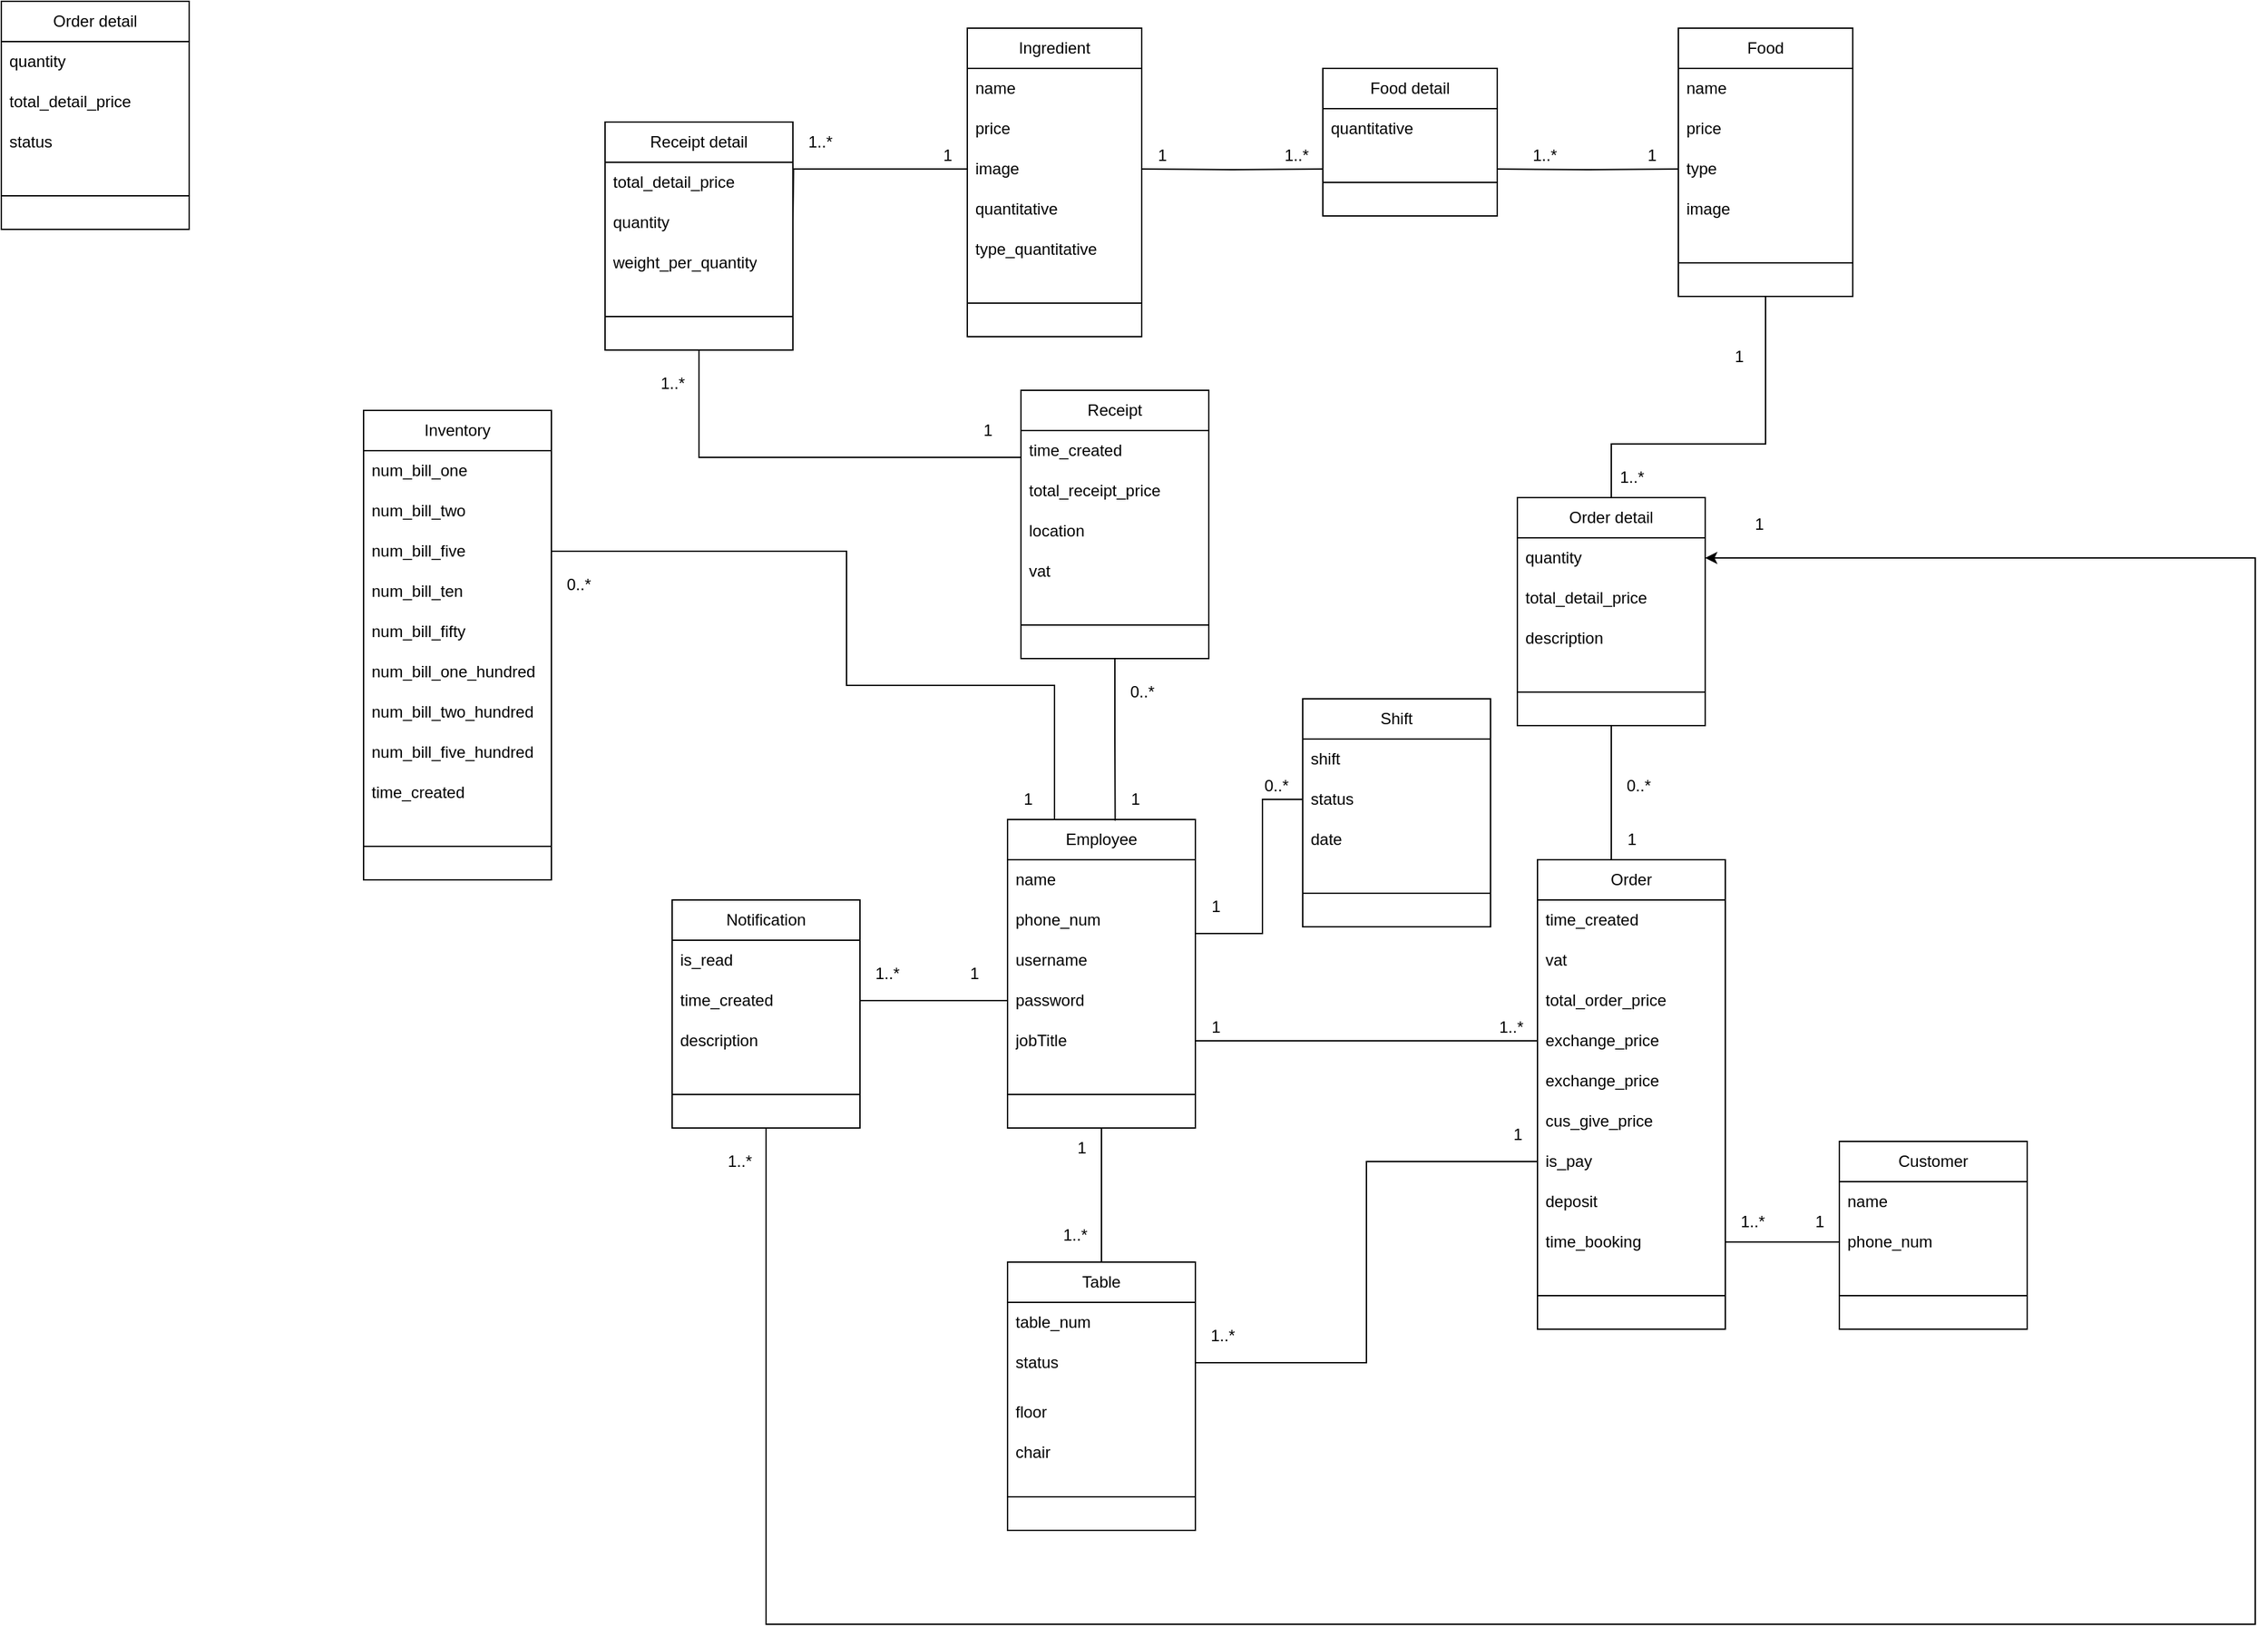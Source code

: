 <mxfile version="21.1.8" type="github">
  <diagram id="MoB5xcONRTag6QHiS8JQ" name="Trang-1">
    <mxGraphModel dx="3830" dy="2334" grid="1" gridSize="10" guides="1" tooltips="1" connect="1" arrows="1" fold="1" page="1" pageScale="1" pageWidth="827" pageHeight="1169" math="0" shadow="0">
      <root>
        <mxCell id="0" />
        <mxCell id="1" parent="0" />
        <mxCell id="XZR0W7OCzgFN0sy-33Ag-143" value="Employee" style="swimlane;fontStyle=0;childLayout=stackLayout;horizontal=1;startSize=30;horizontalStack=0;resizeParent=1;resizeParentMax=0;resizeLast=0;collapsible=1;marginBottom=0;whiteSpace=wrap;html=1;" parent="1" vertex="1">
          <mxGeometry x="-150" y="390" width="140" height="230" as="geometry" />
        </mxCell>
        <mxCell id="XZR0W7OCzgFN0sy-33Ag-144" value="name" style="text;strokeColor=none;fillColor=none;align=left;verticalAlign=middle;spacingLeft=4;spacingRight=4;overflow=hidden;points=[[0,0.5],[1,0.5]];portConstraint=eastwest;rotatable=0;whiteSpace=wrap;html=1;" parent="XZR0W7OCzgFN0sy-33Ag-143" vertex="1">
          <mxGeometry y="30" width="140" height="30" as="geometry" />
        </mxCell>
        <mxCell id="XZR0W7OCzgFN0sy-33Ag-145" value="phone_num" style="text;strokeColor=none;fillColor=none;align=left;verticalAlign=middle;spacingLeft=4;spacingRight=4;overflow=hidden;points=[[0,0.5],[1,0.5]];portConstraint=eastwest;rotatable=0;whiteSpace=wrap;html=1;" parent="XZR0W7OCzgFN0sy-33Ag-143" vertex="1">
          <mxGeometry y="60" width="140" height="30" as="geometry" />
        </mxCell>
        <mxCell id="XZR0W7OCzgFN0sy-33Ag-146" value="username" style="text;strokeColor=none;fillColor=none;align=left;verticalAlign=middle;spacingLeft=4;spacingRight=4;overflow=hidden;points=[[0,0.5],[1,0.5]];portConstraint=eastwest;rotatable=0;whiteSpace=wrap;html=1;" parent="XZR0W7OCzgFN0sy-33Ag-143" vertex="1">
          <mxGeometry y="90" width="140" height="30" as="geometry" />
        </mxCell>
        <mxCell id="XZR0W7OCzgFN0sy-33Ag-147" value="password" style="text;strokeColor=none;fillColor=none;align=left;verticalAlign=middle;spacingLeft=4;spacingRight=4;overflow=hidden;points=[[0,0.5],[1,0.5]];portConstraint=eastwest;rotatable=0;whiteSpace=wrap;html=1;" parent="XZR0W7OCzgFN0sy-33Ag-143" vertex="1">
          <mxGeometry y="120" width="140" height="30" as="geometry" />
        </mxCell>
        <mxCell id="XZR0W7OCzgFN0sy-33Ag-148" value="jobTitle" style="text;strokeColor=none;fillColor=none;align=left;verticalAlign=middle;spacingLeft=4;spacingRight=4;overflow=hidden;points=[[0,0.5],[1,0.5]];portConstraint=eastwest;rotatable=0;whiteSpace=wrap;html=1;" parent="XZR0W7OCzgFN0sy-33Ag-143" vertex="1">
          <mxGeometry y="150" width="140" height="30" as="geometry" />
        </mxCell>
        <mxCell id="XZR0W7OCzgFN0sy-33Ag-149" value="" style="line;html=1;strokeWidth=1;align=left;verticalAlign=middle;spacingTop=-1;spacingLeft=3;spacingRight=3;rotatable=0;labelPosition=right;points=[];portConstraint=eastwest;" parent="XZR0W7OCzgFN0sy-33Ag-143" vertex="1">
          <mxGeometry y="180" width="140" height="50" as="geometry" />
        </mxCell>
        <mxCell id="XZR0W7OCzgFN0sy-33Ag-150" value="Food" style="swimlane;fontStyle=0;childLayout=stackLayout;horizontal=1;startSize=30;horizontalStack=0;resizeParent=1;resizeParentMax=0;resizeLast=0;collapsible=1;marginBottom=0;whiteSpace=wrap;html=1;" parent="1" vertex="1">
          <mxGeometry x="350" y="-200" width="130" height="200" as="geometry" />
        </mxCell>
        <mxCell id="XZR0W7OCzgFN0sy-33Ag-151" value="name" style="text;strokeColor=none;fillColor=none;align=left;verticalAlign=middle;spacingLeft=4;spacingRight=4;overflow=hidden;points=[[0,0.5],[1,0.5]];portConstraint=eastwest;rotatable=0;whiteSpace=wrap;html=1;" parent="XZR0W7OCzgFN0sy-33Ag-150" vertex="1">
          <mxGeometry y="30" width="130" height="30" as="geometry" />
        </mxCell>
        <mxCell id="XZR0W7OCzgFN0sy-33Ag-152" value="price" style="text;strokeColor=none;fillColor=none;align=left;verticalAlign=middle;spacingLeft=4;spacingRight=4;overflow=hidden;points=[[0,0.5],[1,0.5]];portConstraint=eastwest;rotatable=0;whiteSpace=wrap;html=1;" parent="XZR0W7OCzgFN0sy-33Ag-150" vertex="1">
          <mxGeometry y="60" width="130" height="30" as="geometry" />
        </mxCell>
        <mxCell id="XZR0W7OCzgFN0sy-33Ag-153" value="type" style="text;strokeColor=none;fillColor=none;align=left;verticalAlign=middle;spacingLeft=4;spacingRight=4;overflow=hidden;points=[[0,0.5],[1,0.5]];portConstraint=eastwest;rotatable=0;whiteSpace=wrap;html=1;" parent="XZR0W7OCzgFN0sy-33Ag-150" vertex="1">
          <mxGeometry y="90" width="130" height="30" as="geometry" />
        </mxCell>
        <mxCell id="XZR0W7OCzgFN0sy-33Ag-154" value="image" style="text;strokeColor=none;fillColor=none;align=left;verticalAlign=middle;spacingLeft=4;spacingRight=4;overflow=hidden;points=[[0,0.5],[1,0.5]];portConstraint=eastwest;rotatable=0;whiteSpace=wrap;html=1;" parent="XZR0W7OCzgFN0sy-33Ag-150" vertex="1">
          <mxGeometry y="120" width="130" height="30" as="geometry" />
        </mxCell>
        <mxCell id="XZR0W7OCzgFN0sy-33Ag-156" value="" style="line;html=1;strokeWidth=1;align=left;verticalAlign=middle;spacingTop=-1;spacingLeft=3;spacingRight=3;rotatable=0;labelPosition=right;points=[];portConstraint=eastwest;" parent="XZR0W7OCzgFN0sy-33Ag-150" vertex="1">
          <mxGeometry y="150" width="130" height="50" as="geometry" />
        </mxCell>
        <mxCell id="XZR0W7OCzgFN0sy-33Ag-157" value="Order" style="swimlane;fontStyle=0;childLayout=stackLayout;horizontal=1;startSize=30;horizontalStack=0;resizeParent=1;resizeParentMax=0;resizeLast=0;collapsible=1;marginBottom=0;whiteSpace=wrap;html=1;" parent="1" vertex="1">
          <mxGeometry x="245" y="420" width="140" height="350" as="geometry" />
        </mxCell>
        <mxCell id="XZR0W7OCzgFN0sy-33Ag-158" value="time_created" style="text;strokeColor=none;fillColor=none;align=left;verticalAlign=middle;spacingLeft=4;spacingRight=4;overflow=hidden;points=[[0,0.5],[1,0.5]];portConstraint=eastwest;rotatable=0;whiteSpace=wrap;html=1;" parent="XZR0W7OCzgFN0sy-33Ag-157" vertex="1">
          <mxGeometry y="30" width="140" height="30" as="geometry" />
        </mxCell>
        <mxCell id="XZR0W7OCzgFN0sy-33Ag-159" value="vat" style="text;strokeColor=none;fillColor=none;align=left;verticalAlign=middle;spacingLeft=4;spacingRight=4;overflow=hidden;points=[[0,0.5],[1,0.5]];portConstraint=eastwest;rotatable=0;whiteSpace=wrap;html=1;" parent="XZR0W7OCzgFN0sy-33Ag-157" vertex="1">
          <mxGeometry y="60" width="140" height="30" as="geometry" />
        </mxCell>
        <mxCell id="XZR0W7OCzgFN0sy-33Ag-160" value="total_order_price" style="text;strokeColor=none;fillColor=none;align=left;verticalAlign=middle;spacingLeft=4;spacingRight=4;overflow=hidden;points=[[0,0.5],[1,0.5]];portConstraint=eastwest;rotatable=0;whiteSpace=wrap;html=1;" parent="XZR0W7OCzgFN0sy-33Ag-157" vertex="1">
          <mxGeometry y="90" width="140" height="30" as="geometry" />
        </mxCell>
        <mxCell id="XZR0W7OCzgFN0sy-33Ag-161" value="exchange_price" style="text;strokeColor=none;fillColor=none;align=left;verticalAlign=middle;spacingLeft=4;spacingRight=4;overflow=hidden;points=[[0,0.5],[1,0.5]];portConstraint=eastwest;rotatable=0;whiteSpace=wrap;html=1;" parent="XZR0W7OCzgFN0sy-33Ag-157" vertex="1">
          <mxGeometry y="120" width="140" height="30" as="geometry" />
        </mxCell>
        <mxCell id="XZR0W7OCzgFN0sy-33Ag-162" value="exchange_price" style="text;strokeColor=none;fillColor=none;align=left;verticalAlign=middle;spacingLeft=4;spacingRight=4;overflow=hidden;points=[[0,0.5],[1,0.5]];portConstraint=eastwest;rotatable=0;whiteSpace=wrap;html=1;" parent="XZR0W7OCzgFN0sy-33Ag-157" vertex="1">
          <mxGeometry y="150" width="140" height="30" as="geometry" />
        </mxCell>
        <mxCell id="XZR0W7OCzgFN0sy-33Ag-163" value="cus_give_price" style="text;strokeColor=none;fillColor=none;align=left;verticalAlign=middle;spacingLeft=4;spacingRight=4;overflow=hidden;points=[[0,0.5],[1,0.5]];portConstraint=eastwest;rotatable=0;whiteSpace=wrap;html=1;" parent="XZR0W7OCzgFN0sy-33Ag-157" vertex="1">
          <mxGeometry y="180" width="140" height="30" as="geometry" />
        </mxCell>
        <mxCell id="XZR0W7OCzgFN0sy-33Ag-164" value="is_pay&lt;br&gt;" style="text;strokeColor=none;fillColor=none;align=left;verticalAlign=middle;spacingLeft=4;spacingRight=4;overflow=hidden;points=[[0,0.5],[1,0.5]];portConstraint=eastwest;rotatable=0;whiteSpace=wrap;html=1;" parent="XZR0W7OCzgFN0sy-33Ag-157" vertex="1">
          <mxGeometry y="210" width="140" height="30" as="geometry" />
        </mxCell>
        <mxCell id="XZR0W7OCzgFN0sy-33Ag-165" value="deposit" style="text;strokeColor=none;fillColor=none;align=left;verticalAlign=middle;spacingLeft=4;spacingRight=4;overflow=hidden;points=[[0,0.5],[1,0.5]];portConstraint=eastwest;rotatable=0;whiteSpace=wrap;html=1;" parent="XZR0W7OCzgFN0sy-33Ag-157" vertex="1">
          <mxGeometry y="240" width="140" height="30" as="geometry" />
        </mxCell>
        <mxCell id="XZR0W7OCzgFN0sy-33Ag-166" value="time_booking" style="text;strokeColor=none;fillColor=none;align=left;verticalAlign=middle;spacingLeft=4;spacingRight=4;overflow=hidden;points=[[0,0.5],[1,0.5]];portConstraint=eastwest;rotatable=0;whiteSpace=wrap;html=1;" parent="XZR0W7OCzgFN0sy-33Ag-157" vertex="1">
          <mxGeometry y="270" width="140" height="30" as="geometry" />
        </mxCell>
        <mxCell id="XZR0W7OCzgFN0sy-33Ag-167" value="" style="line;html=1;strokeWidth=1;align=left;verticalAlign=middle;spacingTop=-1;spacingLeft=3;spacingRight=3;rotatable=0;labelPosition=right;points=[];portConstraint=eastwest;" parent="XZR0W7OCzgFN0sy-33Ag-157" vertex="1">
          <mxGeometry y="300" width="140" height="50" as="geometry" />
        </mxCell>
        <mxCell id="XZR0W7OCzgFN0sy-33Ag-168" value="Order detail" style="swimlane;fontStyle=0;childLayout=stackLayout;horizontal=1;startSize=30;horizontalStack=0;resizeParent=1;resizeParentMax=0;resizeLast=0;collapsible=1;marginBottom=0;whiteSpace=wrap;html=1;" parent="1" vertex="1">
          <mxGeometry x="230" y="150" width="140" height="170" as="geometry" />
        </mxCell>
        <mxCell id="XZR0W7OCzgFN0sy-33Ag-169" value="quantity" style="text;strokeColor=none;fillColor=none;align=left;verticalAlign=middle;spacingLeft=4;spacingRight=4;overflow=hidden;points=[[0,0.5],[1,0.5]];portConstraint=eastwest;rotatable=0;whiteSpace=wrap;html=1;" parent="XZR0W7OCzgFN0sy-33Ag-168" vertex="1">
          <mxGeometry y="30" width="140" height="30" as="geometry" />
        </mxCell>
        <mxCell id="XZR0W7OCzgFN0sy-33Ag-170" value="total_detail_price" style="text;strokeColor=none;fillColor=none;align=left;verticalAlign=middle;spacingLeft=4;spacingRight=4;overflow=hidden;points=[[0,0.5],[1,0.5]];portConstraint=eastwest;rotatable=0;whiteSpace=wrap;html=1;" parent="XZR0W7OCzgFN0sy-33Ag-168" vertex="1">
          <mxGeometry y="60" width="140" height="30" as="geometry" />
        </mxCell>
        <mxCell id="XZR0W7OCzgFN0sy-33Ag-155" value="description" style="text;strokeColor=none;fillColor=none;align=left;verticalAlign=middle;spacingLeft=4;spacingRight=4;overflow=hidden;points=[[0,0.5],[1,0.5]];portConstraint=eastwest;rotatable=0;whiteSpace=wrap;html=1;" parent="XZR0W7OCzgFN0sy-33Ag-168" vertex="1">
          <mxGeometry y="90" width="140" height="30" as="geometry" />
        </mxCell>
        <mxCell id="XZR0W7OCzgFN0sy-33Ag-172" value="" style="line;html=1;strokeWidth=1;align=left;verticalAlign=middle;spacingTop=-1;spacingLeft=3;spacingRight=3;rotatable=0;labelPosition=right;points=[];portConstraint=eastwest;" parent="XZR0W7OCzgFN0sy-33Ag-168" vertex="1">
          <mxGeometry y="120" width="140" height="50" as="geometry" />
        </mxCell>
        <mxCell id="XZR0W7OCzgFN0sy-33Ag-173" style="edgeStyle=orthogonalEdgeStyle;rounded=0;orthogonalLoop=1;jettySize=auto;html=1;entryX=0.5;entryY=0;entryDx=0;entryDy=0;endArrow=none;endFill=0;exitX=0.5;exitY=1;exitDx=0;exitDy=0;" parent="1" source="XZR0W7OCzgFN0sy-33Ag-150" target="XZR0W7OCzgFN0sy-33Ag-168" edge="1">
          <mxGeometry relative="1" as="geometry">
            <Array as="points">
              <mxPoint x="415" y="110" />
              <mxPoint x="300" y="110" />
            </Array>
            <mxPoint x="300" y="-40" as="sourcePoint" />
          </mxGeometry>
        </mxCell>
        <mxCell id="XZR0W7OCzgFN0sy-33Ag-174" style="edgeStyle=orthogonalEdgeStyle;rounded=0;orthogonalLoop=1;jettySize=auto;html=1;entryX=0.5;entryY=0;entryDx=0;entryDy=0;endArrow=none;endFill=0;exitX=0.5;exitY=1;exitDx=0;exitDy=0;" parent="1" source="XZR0W7OCzgFN0sy-33Ag-168" target="XZR0W7OCzgFN0sy-33Ag-157" edge="1">
          <mxGeometry relative="1" as="geometry">
            <mxPoint x="200" y="280" as="sourcePoint" />
            <Array as="points">
              <mxPoint x="300" y="360" />
              <mxPoint x="300" y="360" />
            </Array>
          </mxGeometry>
        </mxCell>
        <mxCell id="XZR0W7OCzgFN0sy-33Ag-176" value="Customer" style="swimlane;fontStyle=0;childLayout=stackLayout;horizontal=1;startSize=30;horizontalStack=0;resizeParent=1;resizeParentMax=0;resizeLast=0;collapsible=1;marginBottom=0;whiteSpace=wrap;html=1;" parent="1" vertex="1">
          <mxGeometry x="470" y="630" width="140" height="140" as="geometry">
            <mxRectangle x="390" y="380" width="70" height="30" as="alternateBounds" />
          </mxGeometry>
        </mxCell>
        <mxCell id="XZR0W7OCzgFN0sy-33Ag-177" value="name" style="text;strokeColor=none;fillColor=none;align=left;verticalAlign=middle;spacingLeft=4;spacingRight=4;overflow=hidden;points=[[0,0.5],[1,0.5]];portConstraint=eastwest;rotatable=0;whiteSpace=wrap;html=1;" parent="XZR0W7OCzgFN0sy-33Ag-176" vertex="1">
          <mxGeometry y="30" width="140" height="30" as="geometry" />
        </mxCell>
        <mxCell id="XZR0W7OCzgFN0sy-33Ag-178" value="phone_num" style="text;strokeColor=none;fillColor=none;align=left;verticalAlign=middle;spacingLeft=4;spacingRight=4;overflow=hidden;points=[[0,0.5],[1,0.5]];portConstraint=eastwest;rotatable=0;whiteSpace=wrap;html=1;" parent="XZR0W7OCzgFN0sy-33Ag-176" vertex="1">
          <mxGeometry y="60" width="140" height="30" as="geometry" />
        </mxCell>
        <mxCell id="XZR0W7OCzgFN0sy-33Ag-179" value="" style="line;html=1;strokeWidth=1;align=left;verticalAlign=middle;spacingTop=-1;spacingLeft=3;spacingRight=3;rotatable=0;labelPosition=right;points=[];portConstraint=eastwest;" parent="XZR0W7OCzgFN0sy-33Ag-176" vertex="1">
          <mxGeometry y="90" width="140" height="50" as="geometry" />
        </mxCell>
        <mxCell id="XZR0W7OCzgFN0sy-33Ag-180" value="1" style="text;html=1;align=center;verticalAlign=middle;resizable=0;points=[];autosize=1;strokeColor=none;fillColor=none;" parent="1" vertex="1">
          <mxGeometry x="-50" y="-120" width="30" height="30" as="geometry" />
        </mxCell>
        <mxCell id="XZR0W7OCzgFN0sy-33Ag-181" value="1..*" style="text;html=1;align=center;verticalAlign=middle;resizable=0;points=[];autosize=1;strokeColor=none;fillColor=none;" parent="1" vertex="1">
          <mxGeometry x="295" y="120" width="40" height="30" as="geometry" />
        </mxCell>
        <mxCell id="XZR0W7OCzgFN0sy-33Ag-182" value="1" style="text;html=1;align=center;verticalAlign=middle;resizable=0;points=[];autosize=1;strokeColor=none;fillColor=none;" parent="1" vertex="1">
          <mxGeometry x="300" y="390" width="30" height="30" as="geometry" />
        </mxCell>
        <mxCell id="XZR0W7OCzgFN0sy-33Ag-183" value="0..*" style="text;html=1;align=center;verticalAlign=middle;resizable=0;points=[];autosize=1;strokeColor=none;fillColor=none;" parent="1" vertex="1">
          <mxGeometry x="300" y="350" width="40" height="30" as="geometry" />
        </mxCell>
        <mxCell id="XZR0W7OCzgFN0sy-33Ag-185" value="1" style="text;html=1;align=center;verticalAlign=middle;resizable=0;points=[];autosize=1;strokeColor=none;fillColor=none;" parent="1" vertex="1">
          <mxGeometry x="440" y="675" width="30" height="30" as="geometry" />
        </mxCell>
        <mxCell id="XZR0W7OCzgFN0sy-33Ag-186" value="1..*" style="text;html=1;align=center;verticalAlign=middle;resizable=0;points=[];autosize=1;strokeColor=none;fillColor=none;" parent="1" vertex="1">
          <mxGeometry x="385" y="675" width="40" height="30" as="geometry" />
        </mxCell>
        <mxCell id="XZR0W7OCzgFN0sy-33Ag-187" value="1" style="text;html=1;align=center;verticalAlign=middle;resizable=0;points=[];autosize=1;strokeColor=none;fillColor=none;" parent="1" vertex="1">
          <mxGeometry x="-10" y="530" width="30" height="30" as="geometry" />
        </mxCell>
        <mxCell id="XZR0W7OCzgFN0sy-33Ag-188" value="1..*" style="text;html=1;align=center;verticalAlign=middle;resizable=0;points=[];autosize=1;strokeColor=none;fillColor=none;" parent="1" vertex="1">
          <mxGeometry x="205" y="530" width="40" height="30" as="geometry" />
        </mxCell>
        <mxCell id="XZR0W7OCzgFN0sy-33Ag-189" value="1" style="text;html=1;align=center;verticalAlign=middle;resizable=0;points=[];autosize=1;strokeColor=none;fillColor=none;" parent="1" vertex="1">
          <mxGeometry x="-110" y="620" width="30" height="30" as="geometry" />
        </mxCell>
        <mxCell id="XZR0W7OCzgFN0sy-33Ag-190" value="1..*" style="text;html=1;align=center;verticalAlign=middle;resizable=0;points=[];autosize=1;strokeColor=none;fillColor=none;" parent="1" vertex="1">
          <mxGeometry x="-10" y="760" width="40" height="30" as="geometry" />
        </mxCell>
        <mxCell id="fzbj4GQqr8qXD95C3DJ8-1" style="edgeStyle=orthogonalEdgeStyle;rounded=0;orthogonalLoop=1;jettySize=auto;html=1;exitX=0.5;exitY=0;exitDx=0;exitDy=0;entryX=0.5;entryY=1;entryDx=0;entryDy=0;endArrow=none;endFill=0;" parent="1" source="XZR0W7OCzgFN0sy-33Ag-192" target="XZR0W7OCzgFN0sy-33Ag-143" edge="1">
          <mxGeometry relative="1" as="geometry" />
        </mxCell>
        <mxCell id="XZR0W7OCzgFN0sy-33Ag-192" value="Table" style="swimlane;fontStyle=0;childLayout=stackLayout;horizontal=1;startSize=30;horizontalStack=0;resizeParent=1;resizeParentMax=0;resizeLast=0;collapsible=1;marginBottom=0;whiteSpace=wrap;html=1;" parent="1" vertex="1">
          <mxGeometry x="-150" y="720" width="140" height="200" as="geometry">
            <mxRectangle x="390" y="380" width="70" height="30" as="alternateBounds" />
          </mxGeometry>
        </mxCell>
        <mxCell id="XZR0W7OCzgFN0sy-33Ag-193" value="table_num" style="text;strokeColor=none;fillColor=none;align=left;verticalAlign=middle;spacingLeft=4;spacingRight=4;overflow=hidden;points=[[0,0.5],[1,0.5]];portConstraint=eastwest;rotatable=0;whiteSpace=wrap;html=1;" parent="XZR0W7OCzgFN0sy-33Ag-192" vertex="1">
          <mxGeometry y="30" width="140" height="30" as="geometry" />
        </mxCell>
        <mxCell id="XZR0W7OCzgFN0sy-33Ag-194" value="status" style="text;strokeColor=none;fillColor=none;align=left;verticalAlign=middle;spacingLeft=4;spacingRight=4;overflow=hidden;points=[[0,0.5],[1,0.5]];portConstraint=eastwest;rotatable=0;whiteSpace=wrap;html=1;" parent="XZR0W7OCzgFN0sy-33Ag-192" vertex="1">
          <mxGeometry y="60" width="140" height="30" as="geometry" />
        </mxCell>
        <mxCell id="XZR0W7OCzgFN0sy-33Ag-195" value="&lt;p data-pm-slice=&quot;1 1 []&quot;&gt;floor&amp;nbsp;&lt;/p&gt;" style="text;strokeColor=none;fillColor=none;align=left;verticalAlign=middle;spacingLeft=4;spacingRight=4;overflow=hidden;points=[[0,0.5],[1,0.5]];portConstraint=eastwest;rotatable=0;whiteSpace=wrap;html=1;" parent="XZR0W7OCzgFN0sy-33Ag-192" vertex="1">
          <mxGeometry y="90" width="140" height="30" as="geometry" />
        </mxCell>
        <mxCell id="XZR0W7OCzgFN0sy-33Ag-196" value="&lt;p data-pm-slice=&quot;1 1 []&quot;&gt;chair&lt;/p&gt;" style="text;strokeColor=none;fillColor=none;align=left;verticalAlign=middle;spacingLeft=4;spacingRight=4;overflow=hidden;points=[[0,0.5],[1,0.5]];portConstraint=eastwest;rotatable=0;whiteSpace=wrap;html=1;" parent="XZR0W7OCzgFN0sy-33Ag-192" vertex="1">
          <mxGeometry y="120" width="140" height="30" as="geometry" />
        </mxCell>
        <mxCell id="XZR0W7OCzgFN0sy-33Ag-197" value="" style="line;html=1;strokeWidth=1;align=left;verticalAlign=middle;spacingTop=-1;spacingLeft=3;spacingRight=3;rotatable=0;labelPosition=right;points=[];portConstraint=eastwest;" parent="XZR0W7OCzgFN0sy-33Ag-192" vertex="1">
          <mxGeometry y="150" width="140" height="50" as="geometry" />
        </mxCell>
        <mxCell id="XZR0W7OCzgFN0sy-33Ag-198" value="1..*" style="text;html=1;align=center;verticalAlign=middle;resizable=0;points=[];autosize=1;strokeColor=none;fillColor=none;" parent="1" vertex="1">
          <mxGeometry x="-120" y="685" width="40" height="30" as="geometry" />
        </mxCell>
        <mxCell id="XZR0W7OCzgFN0sy-33Ag-199" value="Shift" style="swimlane;fontStyle=0;childLayout=stackLayout;horizontal=1;startSize=30;horizontalStack=0;resizeParent=1;resizeParentMax=0;resizeLast=0;collapsible=1;marginBottom=0;whiteSpace=wrap;html=1;" parent="1" vertex="1">
          <mxGeometry x="70" y="300" width="140" height="170" as="geometry" />
        </mxCell>
        <mxCell id="XZR0W7OCzgFN0sy-33Ag-200" value="shift" style="text;strokeColor=none;fillColor=none;align=left;verticalAlign=middle;spacingLeft=4;spacingRight=4;overflow=hidden;points=[[0,0.5],[1,0.5]];portConstraint=eastwest;rotatable=0;whiteSpace=wrap;html=1;" parent="XZR0W7OCzgFN0sy-33Ag-199" vertex="1">
          <mxGeometry y="30" width="140" height="30" as="geometry" />
        </mxCell>
        <mxCell id="XZR0W7OCzgFN0sy-33Ag-201" value="status" style="text;strokeColor=none;fillColor=none;align=left;verticalAlign=middle;spacingLeft=4;spacingRight=4;overflow=hidden;points=[[0,0.5],[1,0.5]];portConstraint=eastwest;rotatable=0;whiteSpace=wrap;html=1;" parent="XZR0W7OCzgFN0sy-33Ag-199" vertex="1">
          <mxGeometry y="60" width="140" height="30" as="geometry" />
        </mxCell>
        <mxCell id="XZR0W7OCzgFN0sy-33Ag-202" value="date" style="text;strokeColor=none;fillColor=none;align=left;verticalAlign=middle;spacingLeft=4;spacingRight=4;overflow=hidden;points=[[0,0.5],[1,0.5]];portConstraint=eastwest;rotatable=0;whiteSpace=wrap;html=1;" parent="XZR0W7OCzgFN0sy-33Ag-199" vertex="1">
          <mxGeometry y="90" width="140" height="30" as="geometry" />
        </mxCell>
        <mxCell id="XZR0W7OCzgFN0sy-33Ag-203" value="" style="line;html=1;strokeWidth=1;align=left;verticalAlign=middle;spacingTop=-1;spacingLeft=3;spacingRight=3;rotatable=0;labelPosition=right;points=[];portConstraint=eastwest;" parent="XZR0W7OCzgFN0sy-33Ag-199" vertex="1">
          <mxGeometry y="120" width="140" height="50" as="geometry" />
        </mxCell>
        <mxCell id="XZR0W7OCzgFN0sy-33Ag-204" style="edgeStyle=orthogonalEdgeStyle;rounded=0;orthogonalLoop=1;jettySize=auto;html=1;exitX=1;exitY=0.5;exitDx=0;exitDy=0;entryX=0;entryY=0.5;entryDx=0;entryDy=0;endArrow=none;endFill=0;" parent="1" source="XZR0W7OCzgFN0sy-33Ag-145" edge="1">
          <mxGeometry relative="1" as="geometry">
            <mxPoint x="70" y="375" as="targetPoint" />
            <Array as="points">
              <mxPoint x="40" y="475" />
              <mxPoint x="40" y="375" />
            </Array>
          </mxGeometry>
        </mxCell>
        <mxCell id="XZR0W7OCzgFN0sy-33Ag-205" value="1" style="text;html=1;align=center;verticalAlign=middle;resizable=0;points=[];autosize=1;strokeColor=none;fillColor=none;" parent="1" vertex="1">
          <mxGeometry x="-10" y="440" width="30" height="30" as="geometry" />
        </mxCell>
        <mxCell id="XZR0W7OCzgFN0sy-33Ag-206" value="0..*" style="text;html=1;align=center;verticalAlign=middle;resizable=0;points=[];autosize=1;strokeColor=none;fillColor=none;" parent="1" vertex="1">
          <mxGeometry x="30" y="350" width="40" height="30" as="geometry" />
        </mxCell>
        <mxCell id="XZR0W7OCzgFN0sy-33Ag-207" style="edgeStyle=orthogonalEdgeStyle;rounded=0;orthogonalLoop=1;jettySize=auto;html=1;exitX=1;exitY=0.5;exitDx=0;exitDy=0;entryX=0;entryY=0.5;entryDx=0;entryDy=0;endArrow=none;endFill=0;" parent="1" source="XZR0W7OCzgFN0sy-33Ag-148" target="XZR0W7OCzgFN0sy-33Ag-161" edge="1">
          <mxGeometry relative="1" as="geometry" />
        </mxCell>
        <mxCell id="XZR0W7OCzgFN0sy-33Ag-209" style="edgeStyle=orthogonalEdgeStyle;rounded=0;orthogonalLoop=1;jettySize=auto;html=1;exitX=0.5;exitY=1;exitDx=0;exitDy=0;entryX=0.573;entryY=0.004;entryDx=0;entryDy=0;entryPerimeter=0;endArrow=none;endFill=0;" parent="1" source="XZR0W7OCzgFN0sy-33Ag-210" target="XZR0W7OCzgFN0sy-33Ag-143" edge="1">
          <mxGeometry relative="1" as="geometry" />
        </mxCell>
        <mxCell id="XZR0W7OCzgFN0sy-33Ag-210" value="Receipt" style="swimlane;fontStyle=0;childLayout=stackLayout;horizontal=1;startSize=30;horizontalStack=0;resizeParent=1;resizeParentMax=0;resizeLast=0;collapsible=1;marginBottom=0;whiteSpace=wrap;html=1;" parent="1" vertex="1">
          <mxGeometry x="-140" y="70" width="140" height="200" as="geometry" />
        </mxCell>
        <mxCell id="XZR0W7OCzgFN0sy-33Ag-211" value="time_created" style="text;strokeColor=none;fillColor=none;align=left;verticalAlign=middle;spacingLeft=4;spacingRight=4;overflow=hidden;points=[[0,0.5],[1,0.5]];portConstraint=eastwest;rotatable=0;whiteSpace=wrap;html=1;" parent="XZR0W7OCzgFN0sy-33Ag-210" vertex="1">
          <mxGeometry y="30" width="140" height="30" as="geometry" />
        </mxCell>
        <mxCell id="XZR0W7OCzgFN0sy-33Ag-212" value="total_receipt_price" style="text;strokeColor=none;fillColor=none;align=left;verticalAlign=middle;spacingLeft=4;spacingRight=4;overflow=hidden;points=[[0,0.5],[1,0.5]];portConstraint=eastwest;rotatable=0;whiteSpace=wrap;html=1;" parent="XZR0W7OCzgFN0sy-33Ag-210" vertex="1">
          <mxGeometry y="60" width="140" height="30" as="geometry" />
        </mxCell>
        <mxCell id="XZR0W7OCzgFN0sy-33Ag-213" value="location" style="text;strokeColor=none;fillColor=none;align=left;verticalAlign=middle;spacingLeft=4;spacingRight=4;overflow=hidden;points=[[0,0.5],[1,0.5]];portConstraint=eastwest;rotatable=0;whiteSpace=wrap;html=1;" parent="XZR0W7OCzgFN0sy-33Ag-210" vertex="1">
          <mxGeometry y="90" width="140" height="30" as="geometry" />
        </mxCell>
        <mxCell id="XZR0W7OCzgFN0sy-33Ag-214" value="vat" style="text;strokeColor=none;fillColor=none;align=left;verticalAlign=middle;spacingLeft=4;spacingRight=4;overflow=hidden;points=[[0,0.5],[1,0.5]];portConstraint=eastwest;rotatable=0;whiteSpace=wrap;html=1;" parent="XZR0W7OCzgFN0sy-33Ag-210" vertex="1">
          <mxGeometry y="120" width="140" height="30" as="geometry" />
        </mxCell>
        <mxCell id="XZR0W7OCzgFN0sy-33Ag-215" value="" style="line;html=1;strokeWidth=1;align=left;verticalAlign=middle;spacingTop=-1;spacingLeft=3;spacingRight=3;rotatable=0;labelPosition=right;points=[];portConstraint=eastwest;" parent="XZR0W7OCzgFN0sy-33Ag-210" vertex="1">
          <mxGeometry y="150" width="140" height="50" as="geometry" />
        </mxCell>
        <mxCell id="XZR0W7OCzgFN0sy-33Ag-216" value="Ingredient" style="swimlane;fontStyle=0;childLayout=stackLayout;horizontal=1;startSize=30;horizontalStack=0;resizeParent=1;resizeParentMax=0;resizeLast=0;collapsible=1;marginBottom=0;whiteSpace=wrap;html=1;" parent="1" vertex="1">
          <mxGeometry x="-180" y="-200" width="130" height="230" as="geometry" />
        </mxCell>
        <mxCell id="XZR0W7OCzgFN0sy-33Ag-217" value="name" style="text;strokeColor=none;fillColor=none;align=left;verticalAlign=middle;spacingLeft=4;spacingRight=4;overflow=hidden;points=[[0,0.5],[1,0.5]];portConstraint=eastwest;rotatable=0;whiteSpace=wrap;html=1;" parent="XZR0W7OCzgFN0sy-33Ag-216" vertex="1">
          <mxGeometry y="30" width="130" height="30" as="geometry" />
        </mxCell>
        <mxCell id="XZR0W7OCzgFN0sy-33Ag-218" value="price" style="text;strokeColor=none;fillColor=none;align=left;verticalAlign=middle;spacingLeft=4;spacingRight=4;overflow=hidden;points=[[0,0.5],[1,0.5]];portConstraint=eastwest;rotatable=0;whiteSpace=wrap;html=1;" parent="XZR0W7OCzgFN0sy-33Ag-216" vertex="1">
          <mxGeometry y="60" width="130" height="30" as="geometry" />
        </mxCell>
        <mxCell id="XZR0W7OCzgFN0sy-33Ag-219" value="image" style="text;strokeColor=none;fillColor=none;align=left;verticalAlign=middle;spacingLeft=4;spacingRight=4;overflow=hidden;points=[[0,0.5],[1,0.5]];portConstraint=eastwest;rotatable=0;whiteSpace=wrap;html=1;" parent="XZR0W7OCzgFN0sy-33Ag-216" vertex="1">
          <mxGeometry y="90" width="130" height="30" as="geometry" />
        </mxCell>
        <mxCell id="XZR0W7OCzgFN0sy-33Ag-220" value="quantitative" style="text;strokeColor=none;fillColor=none;align=left;verticalAlign=middle;spacingLeft=4;spacingRight=4;overflow=hidden;points=[[0,0.5],[1,0.5]];portConstraint=eastwest;rotatable=0;whiteSpace=wrap;html=1;" parent="XZR0W7OCzgFN0sy-33Ag-216" vertex="1">
          <mxGeometry y="120" width="130" height="30" as="geometry" />
        </mxCell>
        <mxCell id="XZR0W7OCzgFN0sy-33Ag-221" value="type_quantitative" style="text;strokeColor=none;fillColor=none;align=left;verticalAlign=middle;spacingLeft=4;spacingRight=4;overflow=hidden;points=[[0,0.5],[1,0.5]];portConstraint=eastwest;rotatable=0;whiteSpace=wrap;html=1;" parent="XZR0W7OCzgFN0sy-33Ag-216" vertex="1">
          <mxGeometry y="150" width="130" height="30" as="geometry" />
        </mxCell>
        <mxCell id="XZR0W7OCzgFN0sy-33Ag-222" value="" style="line;html=1;strokeWidth=1;align=left;verticalAlign=middle;spacingTop=-1;spacingLeft=3;spacingRight=3;rotatable=0;labelPosition=right;points=[];portConstraint=eastwest;" parent="XZR0W7OCzgFN0sy-33Ag-216" vertex="1">
          <mxGeometry y="180" width="130" height="50" as="geometry" />
        </mxCell>
        <mxCell id="XZR0W7OCzgFN0sy-33Ag-223" value="Order detail" style="swimlane;fontStyle=0;childLayout=stackLayout;horizontal=1;startSize=30;horizontalStack=0;resizeParent=1;resizeParentMax=0;resizeLast=0;collapsible=1;marginBottom=0;whiteSpace=wrap;html=1;" parent="1" vertex="1">
          <mxGeometry x="-900" y="-220" width="140" height="170" as="geometry" />
        </mxCell>
        <mxCell id="XZR0W7OCzgFN0sy-33Ag-224" value="quantity" style="text;strokeColor=none;fillColor=none;align=left;verticalAlign=middle;spacingLeft=4;spacingRight=4;overflow=hidden;points=[[0,0.5],[1,0.5]];portConstraint=eastwest;rotatable=0;whiteSpace=wrap;html=1;" parent="XZR0W7OCzgFN0sy-33Ag-223" vertex="1">
          <mxGeometry y="30" width="140" height="30" as="geometry" />
        </mxCell>
        <mxCell id="XZR0W7OCzgFN0sy-33Ag-225" value="total_detail_price" style="text;strokeColor=none;fillColor=none;align=left;verticalAlign=middle;spacingLeft=4;spacingRight=4;overflow=hidden;points=[[0,0.5],[1,0.5]];portConstraint=eastwest;rotatable=0;whiteSpace=wrap;html=1;" parent="XZR0W7OCzgFN0sy-33Ag-223" vertex="1">
          <mxGeometry y="60" width="140" height="30" as="geometry" />
        </mxCell>
        <mxCell id="XZR0W7OCzgFN0sy-33Ag-226" value="status" style="text;strokeColor=none;fillColor=none;align=left;verticalAlign=middle;spacingLeft=4;spacingRight=4;overflow=hidden;points=[[0,0.5],[1,0.5]];portConstraint=eastwest;rotatable=0;whiteSpace=wrap;html=1;" parent="XZR0W7OCzgFN0sy-33Ag-223" vertex="1">
          <mxGeometry y="90" width="140" height="30" as="geometry" />
        </mxCell>
        <mxCell id="XZR0W7OCzgFN0sy-33Ag-227" value="" style="line;html=1;strokeWidth=1;align=left;verticalAlign=middle;spacingTop=-1;spacingLeft=3;spacingRight=3;rotatable=0;labelPosition=right;points=[];portConstraint=eastwest;" parent="XZR0W7OCzgFN0sy-33Ag-223" vertex="1">
          <mxGeometry y="120" width="140" height="50" as="geometry" />
        </mxCell>
        <mxCell id="XZR0W7OCzgFN0sy-33Ag-228" value="1..*" style="text;html=1;align=center;verticalAlign=middle;resizable=0;points=[];autosize=1;strokeColor=none;fillColor=none;" parent="1" vertex="1">
          <mxGeometry x="45" y="-120" width="40" height="30" as="geometry" />
        </mxCell>
        <mxCell id="XZR0W7OCzgFN0sy-33Ag-229" value="1" style="text;html=1;align=center;verticalAlign=middle;resizable=0;points=[];autosize=1;strokeColor=none;fillColor=none;" parent="1" vertex="1">
          <mxGeometry x="380" y="30" width="30" height="30" as="geometry" />
        </mxCell>
        <mxCell id="XZR0W7OCzgFN0sy-33Ag-230" value="Receipt&amp;nbsp;detail" style="swimlane;fontStyle=0;childLayout=stackLayout;horizontal=1;startSize=30;horizontalStack=0;resizeParent=1;resizeParentMax=0;resizeLast=0;collapsible=1;marginBottom=0;whiteSpace=wrap;html=1;" parent="1" vertex="1">
          <mxGeometry x="-450" y="-130" width="140" height="170" as="geometry" />
        </mxCell>
        <mxCell id="XZR0W7OCzgFN0sy-33Ag-231" value="total_detail_price" style="text;strokeColor=none;fillColor=none;align=left;verticalAlign=middle;spacingLeft=4;spacingRight=4;overflow=hidden;points=[[0,0.5],[1,0.5]];portConstraint=eastwest;rotatable=0;whiteSpace=wrap;html=1;" parent="XZR0W7OCzgFN0sy-33Ag-230" vertex="1">
          <mxGeometry y="30" width="140" height="30" as="geometry" />
        </mxCell>
        <mxCell id="XZR0W7OCzgFN0sy-33Ag-232" value="quantity" style="text;strokeColor=none;fillColor=none;align=left;verticalAlign=middle;spacingLeft=4;spacingRight=4;overflow=hidden;points=[[0,0.5],[1,0.5]];portConstraint=eastwest;rotatable=0;whiteSpace=wrap;html=1;" parent="XZR0W7OCzgFN0sy-33Ag-230" vertex="1">
          <mxGeometry y="60" width="140" height="30" as="geometry" />
        </mxCell>
        <mxCell id="XZR0W7OCzgFN0sy-33Ag-233" value="weight_per_quantity" style="text;strokeColor=none;fillColor=none;align=left;verticalAlign=middle;spacingLeft=4;spacingRight=4;overflow=hidden;points=[[0,0.5],[1,0.5]];portConstraint=eastwest;rotatable=0;whiteSpace=wrap;html=1;" parent="XZR0W7OCzgFN0sy-33Ag-230" vertex="1">
          <mxGeometry y="90" width="140" height="30" as="geometry" />
        </mxCell>
        <mxCell id="XZR0W7OCzgFN0sy-33Ag-234" value="" style="line;html=1;strokeWidth=1;align=left;verticalAlign=middle;spacingTop=-1;spacingLeft=3;spacingRight=3;rotatable=0;labelPosition=right;points=[];portConstraint=eastwest;" parent="XZR0W7OCzgFN0sy-33Ag-230" vertex="1">
          <mxGeometry y="120" width="140" height="50" as="geometry" />
        </mxCell>
        <mxCell id="XZR0W7OCzgFN0sy-33Ag-235" style="edgeStyle=orthogonalEdgeStyle;rounded=0;orthogonalLoop=1;jettySize=auto;html=1;exitX=1;exitY=0.5;exitDx=0;exitDy=0;entryX=0;entryY=0.5;entryDx=0;entryDy=0;endArrow=none;endFill=0;" parent="1" target="XZR0W7OCzgFN0sy-33Ag-219" edge="1">
          <mxGeometry relative="1" as="geometry">
            <mxPoint x="-310" y="-55" as="sourcePoint" />
          </mxGeometry>
        </mxCell>
        <mxCell id="XZR0W7OCzgFN0sy-33Ag-236" style="edgeStyle=orthogonalEdgeStyle;rounded=0;orthogonalLoop=1;jettySize=auto;html=1;exitX=0;exitY=0.5;exitDx=0;exitDy=0;entryX=0.5;entryY=1;entryDx=0;entryDy=0;endArrow=none;endFill=0;" parent="1" target="XZR0W7OCzgFN0sy-33Ag-230" edge="1">
          <mxGeometry relative="1" as="geometry">
            <mxPoint x="-140" y="145" as="sourcePoint" />
            <Array as="points">
              <mxPoint x="-140" y="120" />
              <mxPoint x="-380" y="120" />
            </Array>
          </mxGeometry>
        </mxCell>
        <mxCell id="XZR0W7OCzgFN0sy-33Ag-237" value="1" style="text;html=1;align=center;verticalAlign=middle;resizable=0;points=[];autosize=1;strokeColor=none;fillColor=none;" parent="1" vertex="1">
          <mxGeometry x="-210" y="-120" width="30" height="30" as="geometry" />
        </mxCell>
        <mxCell id="XZR0W7OCzgFN0sy-33Ag-238" value="1..*" style="text;html=1;align=center;verticalAlign=middle;resizable=0;points=[];autosize=1;strokeColor=none;fillColor=none;" parent="1" vertex="1">
          <mxGeometry x="-310" y="-130" width="40" height="30" as="geometry" />
        </mxCell>
        <mxCell id="XZR0W7OCzgFN0sy-33Ag-239" value="1" style="text;html=1;align=center;verticalAlign=middle;resizable=0;points=[];autosize=1;strokeColor=none;fillColor=none;" parent="1" vertex="1">
          <mxGeometry x="-180" y="85" width="30" height="30" as="geometry" />
        </mxCell>
        <mxCell id="XZR0W7OCzgFN0sy-33Ag-240" value="1..*" style="text;html=1;align=center;verticalAlign=middle;resizable=0;points=[];autosize=1;strokeColor=none;fillColor=none;" parent="1" vertex="1">
          <mxGeometry x="-420" y="50" width="40" height="30" as="geometry" />
        </mxCell>
        <mxCell id="XZR0W7OCzgFN0sy-33Ag-241" value="1" style="text;html=1;align=center;verticalAlign=middle;resizable=0;points=[];autosize=1;strokeColor=none;fillColor=none;" parent="1" vertex="1">
          <mxGeometry x="-70" y="360" width="30" height="30" as="geometry" />
        </mxCell>
        <mxCell id="XZR0W7OCzgFN0sy-33Ag-242" value="0..*" style="text;html=1;align=center;verticalAlign=middle;resizable=0;points=[];autosize=1;strokeColor=none;fillColor=none;" parent="1" vertex="1">
          <mxGeometry x="-70" y="280" width="40" height="30" as="geometry" />
        </mxCell>
        <mxCell id="XZR0W7OCzgFN0sy-33Ag-251" value="Inventory" style="swimlane;fontStyle=0;childLayout=stackLayout;horizontal=1;startSize=30;horizontalStack=0;resizeParent=1;resizeParentMax=0;resizeLast=0;collapsible=1;marginBottom=0;whiteSpace=wrap;html=1;" parent="1" vertex="1">
          <mxGeometry x="-630" y="85" width="140" height="350" as="geometry" />
        </mxCell>
        <mxCell id="XZR0W7OCzgFN0sy-33Ag-252" value="num_bill_one" style="text;strokeColor=none;fillColor=none;align=left;verticalAlign=middle;spacingLeft=4;spacingRight=4;overflow=hidden;points=[[0,0.5],[1,0.5]];portConstraint=eastwest;rotatable=0;whiteSpace=wrap;html=1;" parent="XZR0W7OCzgFN0sy-33Ag-251" vertex="1">
          <mxGeometry y="30" width="140" height="30" as="geometry" />
        </mxCell>
        <mxCell id="XZR0W7OCzgFN0sy-33Ag-253" value="num_bill_two" style="text;strokeColor=none;fillColor=none;align=left;verticalAlign=middle;spacingLeft=4;spacingRight=4;overflow=hidden;points=[[0,0.5],[1,0.5]];portConstraint=eastwest;rotatable=0;whiteSpace=wrap;html=1;" parent="XZR0W7OCzgFN0sy-33Ag-251" vertex="1">
          <mxGeometry y="60" width="140" height="30" as="geometry" />
        </mxCell>
        <mxCell id="XZR0W7OCzgFN0sy-33Ag-254" value="num_bill_five" style="text;strokeColor=none;fillColor=none;align=left;verticalAlign=middle;spacingLeft=4;spacingRight=4;overflow=hidden;points=[[0,0.5],[1,0.5]];portConstraint=eastwest;rotatable=0;whiteSpace=wrap;html=1;" parent="XZR0W7OCzgFN0sy-33Ag-251" vertex="1">
          <mxGeometry y="90" width="140" height="30" as="geometry" />
        </mxCell>
        <mxCell id="XZR0W7OCzgFN0sy-33Ag-255" value="num_bill_ten" style="text;strokeColor=none;fillColor=none;align=left;verticalAlign=middle;spacingLeft=4;spacingRight=4;overflow=hidden;points=[[0,0.5],[1,0.5]];portConstraint=eastwest;rotatable=0;whiteSpace=wrap;html=1;" parent="XZR0W7OCzgFN0sy-33Ag-251" vertex="1">
          <mxGeometry y="120" width="140" height="30" as="geometry" />
        </mxCell>
        <mxCell id="XZR0W7OCzgFN0sy-33Ag-256" value="num_bill_fifty" style="text;strokeColor=none;fillColor=none;align=left;verticalAlign=middle;spacingLeft=4;spacingRight=4;overflow=hidden;points=[[0,0.5],[1,0.5]];portConstraint=eastwest;rotatable=0;whiteSpace=wrap;html=1;" parent="XZR0W7OCzgFN0sy-33Ag-251" vertex="1">
          <mxGeometry y="150" width="140" height="30" as="geometry" />
        </mxCell>
        <mxCell id="XZR0W7OCzgFN0sy-33Ag-257" value="num_bill_one_hundred" style="text;strokeColor=none;fillColor=none;align=left;verticalAlign=middle;spacingLeft=4;spacingRight=4;overflow=hidden;points=[[0,0.5],[1,0.5]];portConstraint=eastwest;rotatable=0;whiteSpace=wrap;html=1;" parent="XZR0W7OCzgFN0sy-33Ag-251" vertex="1">
          <mxGeometry y="180" width="140" height="30" as="geometry" />
        </mxCell>
        <mxCell id="XZR0W7OCzgFN0sy-33Ag-258" value="num_bill_two_hundred" style="text;strokeColor=none;fillColor=none;align=left;verticalAlign=middle;spacingLeft=4;spacingRight=4;overflow=hidden;points=[[0,0.5],[1,0.5]];portConstraint=eastwest;rotatable=0;whiteSpace=wrap;html=1;" parent="XZR0W7OCzgFN0sy-33Ag-251" vertex="1">
          <mxGeometry y="210" width="140" height="30" as="geometry" />
        </mxCell>
        <mxCell id="XZR0W7OCzgFN0sy-33Ag-259" value="num_bill_five_hundred" style="text;strokeColor=none;fillColor=none;align=left;verticalAlign=middle;spacingLeft=4;spacingRight=4;overflow=hidden;points=[[0,0.5],[1,0.5]];portConstraint=eastwest;rotatable=0;whiteSpace=wrap;html=1;" parent="XZR0W7OCzgFN0sy-33Ag-251" vertex="1">
          <mxGeometry y="240" width="140" height="30" as="geometry" />
        </mxCell>
        <mxCell id="XZR0W7OCzgFN0sy-33Ag-260" value="time_created" style="text;strokeColor=none;fillColor=none;align=left;verticalAlign=middle;spacingLeft=4;spacingRight=4;overflow=hidden;points=[[0,0.5],[1,0.5]];portConstraint=eastwest;rotatable=0;whiteSpace=wrap;html=1;" parent="XZR0W7OCzgFN0sy-33Ag-251" vertex="1">
          <mxGeometry y="270" width="140" height="30" as="geometry" />
        </mxCell>
        <mxCell id="XZR0W7OCzgFN0sy-33Ag-261" value="" style="line;html=1;strokeWidth=1;align=left;verticalAlign=middle;spacingTop=-1;spacingLeft=3;spacingRight=3;rotatable=0;labelPosition=right;points=[];portConstraint=eastwest;" parent="XZR0W7OCzgFN0sy-33Ag-251" vertex="1">
          <mxGeometry y="300" width="140" height="50" as="geometry" />
        </mxCell>
        <mxCell id="XZR0W7OCzgFN0sy-33Ag-262" style="edgeStyle=orthogonalEdgeStyle;rounded=0;orthogonalLoop=1;jettySize=auto;html=1;exitX=1;exitY=0.5;exitDx=0;exitDy=0;entryX=0.25;entryY=0;entryDx=0;entryDy=0;endArrow=none;endFill=0;" parent="1" source="XZR0W7OCzgFN0sy-33Ag-254" target="XZR0W7OCzgFN0sy-33Ag-143" edge="1">
          <mxGeometry relative="1" as="geometry">
            <Array as="points">
              <mxPoint x="-270" y="190" />
              <mxPoint x="-270" y="290" />
              <mxPoint x="-115" y="290" />
            </Array>
          </mxGeometry>
        </mxCell>
        <mxCell id="XZR0W7OCzgFN0sy-33Ag-263" value="1" style="text;html=1;align=center;verticalAlign=middle;resizable=0;points=[];autosize=1;strokeColor=none;fillColor=none;" parent="1" vertex="1">
          <mxGeometry x="215" y="610" width="30" height="30" as="geometry" />
        </mxCell>
        <mxCell id="XZR0W7OCzgFN0sy-33Ag-264" value="0..*" style="text;html=1;align=center;verticalAlign=middle;resizable=0;points=[];autosize=1;strokeColor=none;fillColor=none;" parent="1" vertex="1">
          <mxGeometry x="-490" y="200" width="40" height="30" as="geometry" />
        </mxCell>
        <mxCell id="1iI9SUsPoBNCnvLfDn-6-2" style="edgeStyle=orthogonalEdgeStyle;rounded=0;orthogonalLoop=1;jettySize=auto;html=1;exitX=0.5;exitY=1;exitDx=0;exitDy=0;entryX=1;entryY=0.5;entryDx=0;entryDy=0;" edge="1" parent="1" source="XZR0W7OCzgFN0sy-33Ag-266" target="XZR0W7OCzgFN0sy-33Ag-169">
          <mxGeometry relative="1" as="geometry">
            <mxPoint x="790" y="360" as="targetPoint" />
            <Array as="points">
              <mxPoint x="-330" y="990" />
              <mxPoint x="780" y="990" />
              <mxPoint x="780" y="195" />
            </Array>
          </mxGeometry>
        </mxCell>
        <mxCell id="XZR0W7OCzgFN0sy-33Ag-266" value="Notification" style="swimlane;fontStyle=0;childLayout=stackLayout;horizontal=1;startSize=30;horizontalStack=0;resizeParent=1;resizeParentMax=0;resizeLast=0;collapsible=1;marginBottom=0;whiteSpace=wrap;html=1;" parent="1" vertex="1">
          <mxGeometry x="-400" y="450" width="140" height="170" as="geometry" />
        </mxCell>
        <mxCell id="XZR0W7OCzgFN0sy-33Ag-267" value="is_read" style="text;strokeColor=none;fillColor=none;align=left;verticalAlign=middle;spacingLeft=4;spacingRight=4;overflow=hidden;points=[[0,0.5],[1,0.5]];portConstraint=eastwest;rotatable=0;whiteSpace=wrap;html=1;" parent="XZR0W7OCzgFN0sy-33Ag-266" vertex="1">
          <mxGeometry y="30" width="140" height="30" as="geometry" />
        </mxCell>
        <mxCell id="XZR0W7OCzgFN0sy-33Ag-268" value="time_created" style="text;strokeColor=none;fillColor=none;align=left;verticalAlign=middle;spacingLeft=4;spacingRight=4;overflow=hidden;points=[[0,0.5],[1,0.5]];portConstraint=eastwest;rotatable=0;whiteSpace=wrap;html=1;" parent="XZR0W7OCzgFN0sy-33Ag-266" vertex="1">
          <mxGeometry y="60" width="140" height="30" as="geometry" />
        </mxCell>
        <mxCell id="XZR0W7OCzgFN0sy-33Ag-269" value="description" style="text;strokeColor=none;fillColor=none;align=left;verticalAlign=middle;spacingLeft=4;spacingRight=4;overflow=hidden;points=[[0,0.5],[1,0.5]];portConstraint=eastwest;rotatable=0;whiteSpace=wrap;html=1;" parent="XZR0W7OCzgFN0sy-33Ag-266" vertex="1">
          <mxGeometry y="90" width="140" height="30" as="geometry" />
        </mxCell>
        <mxCell id="XZR0W7OCzgFN0sy-33Ag-270" value="" style="line;html=1;strokeWidth=1;align=left;verticalAlign=middle;spacingTop=-1;spacingLeft=3;spacingRight=3;rotatable=0;labelPosition=right;points=[];portConstraint=eastwest;" parent="XZR0W7OCzgFN0sy-33Ag-266" vertex="1">
          <mxGeometry y="120" width="140" height="50" as="geometry" />
        </mxCell>
        <mxCell id="XZR0W7OCzgFN0sy-33Ag-277" value="Food detail" style="swimlane;fontStyle=0;childLayout=stackLayout;horizontal=1;startSize=30;horizontalStack=0;resizeParent=1;resizeParentMax=0;resizeLast=0;collapsible=1;marginBottom=0;whiteSpace=wrap;html=1;" parent="1" vertex="1">
          <mxGeometry x="85" y="-170" width="130" height="110" as="geometry" />
        </mxCell>
        <mxCell id="XZR0W7OCzgFN0sy-33Ag-278" value="quantitative" style="text;strokeColor=none;fillColor=none;align=left;verticalAlign=middle;spacingLeft=4;spacingRight=4;overflow=hidden;points=[[0,0.5],[1,0.5]];portConstraint=eastwest;rotatable=0;whiteSpace=wrap;html=1;" parent="XZR0W7OCzgFN0sy-33Ag-277" vertex="1">
          <mxGeometry y="30" width="130" height="30" as="geometry" />
        </mxCell>
        <mxCell id="XZR0W7OCzgFN0sy-33Ag-280" value="" style="line;html=1;strokeWidth=1;align=left;verticalAlign=middle;spacingTop=-1;spacingLeft=3;spacingRight=3;rotatable=0;labelPosition=right;points=[];portConstraint=eastwest;" parent="XZR0W7OCzgFN0sy-33Ag-277" vertex="1">
          <mxGeometry y="60" width="130" height="50" as="geometry" />
        </mxCell>
        <mxCell id="XZR0W7OCzgFN0sy-33Ag-281" style="edgeStyle=orthogonalEdgeStyle;rounded=0;orthogonalLoop=1;jettySize=auto;html=1;exitX=0;exitY=0.5;exitDx=0;exitDy=0;entryX=1;entryY=0.5;entryDx=0;entryDy=0;endArrow=none;endFill=0;" parent="1" target="XZR0W7OCzgFN0sy-33Ag-219" edge="1">
          <mxGeometry relative="1" as="geometry">
            <mxPoint x="85" y="-95" as="sourcePoint" />
          </mxGeometry>
        </mxCell>
        <mxCell id="XZR0W7OCzgFN0sy-33Ag-282" style="edgeStyle=orthogonalEdgeStyle;rounded=0;orthogonalLoop=1;jettySize=auto;html=1;exitX=1;exitY=0.5;exitDx=0;exitDy=0;entryX=0;entryY=0.5;entryDx=0;entryDy=0;endArrow=none;endFill=0;" parent="1" target="XZR0W7OCzgFN0sy-33Ag-153" edge="1">
          <mxGeometry relative="1" as="geometry">
            <mxPoint x="215" y="-95" as="sourcePoint" />
          </mxGeometry>
        </mxCell>
        <mxCell id="XZR0W7OCzgFN0sy-33Ag-283" value="1" style="text;html=1;align=center;verticalAlign=middle;resizable=0;points=[];autosize=1;strokeColor=none;fillColor=none;" parent="1" vertex="1">
          <mxGeometry x="315" y="-120" width="30" height="30" as="geometry" />
        </mxCell>
        <mxCell id="XZR0W7OCzgFN0sy-33Ag-284" value="1..*" style="text;html=1;align=center;verticalAlign=middle;resizable=0;points=[];autosize=1;strokeColor=none;fillColor=none;" parent="1" vertex="1">
          <mxGeometry x="230" y="-120" width="40" height="30" as="geometry" />
        </mxCell>
        <mxCell id="fzbj4GQqr8qXD95C3DJ8-2" style="edgeStyle=orthogonalEdgeStyle;rounded=0;orthogonalLoop=1;jettySize=auto;html=1;exitX=1;exitY=0.5;exitDx=0;exitDy=0;entryX=0;entryY=0.5;entryDx=0;entryDy=0;endArrow=none;endFill=0;" parent="1" source="XZR0W7OCzgFN0sy-33Ag-194" target="XZR0W7OCzgFN0sy-33Ag-164" edge="1">
          <mxGeometry relative="1" as="geometry" />
        </mxCell>
        <mxCell id="fzbj4GQqr8qXD95C3DJ8-5" style="edgeStyle=orthogonalEdgeStyle;rounded=0;orthogonalLoop=1;jettySize=auto;html=1;exitX=1;exitY=0.5;exitDx=0;exitDy=0;entryX=0;entryY=0.5;entryDx=0;entryDy=0;endArrow=none;endFill=0;" parent="1" source="XZR0W7OCzgFN0sy-33Ag-166" target="XZR0W7OCzgFN0sy-33Ag-178" edge="1">
          <mxGeometry relative="1" as="geometry" />
        </mxCell>
        <mxCell id="fzbj4GQqr8qXD95C3DJ8-6" style="edgeStyle=orthogonalEdgeStyle;rounded=0;orthogonalLoop=1;jettySize=auto;html=1;exitX=1;exitY=0.5;exitDx=0;exitDy=0;entryX=0;entryY=0.5;entryDx=0;entryDy=0;endArrow=none;endFill=0;" parent="1" source="XZR0W7OCzgFN0sy-33Ag-268" target="XZR0W7OCzgFN0sy-33Ag-147" edge="1">
          <mxGeometry relative="1" as="geometry" />
        </mxCell>
        <mxCell id="fzbj4GQqr8qXD95C3DJ8-7" value="1" style="text;html=1;align=center;verticalAlign=middle;resizable=0;points=[];autosize=1;strokeColor=none;fillColor=none;" parent="1" vertex="1">
          <mxGeometry x="395" y="155" width="30" height="30" as="geometry" />
        </mxCell>
        <mxCell id="fzbj4GQqr8qXD95C3DJ8-8" value="1" style="text;html=1;align=center;verticalAlign=middle;resizable=0;points=[];autosize=1;strokeColor=none;fillColor=none;" parent="1" vertex="1">
          <mxGeometry x="-190" y="490" width="30" height="30" as="geometry" />
        </mxCell>
        <mxCell id="fzbj4GQqr8qXD95C3DJ8-9" value="1..*" style="text;html=1;align=center;verticalAlign=middle;resizable=0;points=[];autosize=1;strokeColor=none;fillColor=none;" parent="1" vertex="1">
          <mxGeometry x="-260" y="490" width="40" height="30" as="geometry" />
        </mxCell>
        <mxCell id="fzbj4GQqr8qXD95C3DJ8-10" value="1..*" style="text;html=1;align=center;verticalAlign=middle;resizable=0;points=[];autosize=1;strokeColor=none;fillColor=none;" parent="1" vertex="1">
          <mxGeometry x="-370" y="630" width="40" height="30" as="geometry" />
        </mxCell>
        <mxCell id="fzbj4GQqr8qXD95C3DJ8-12" value="1" style="text;html=1;align=center;verticalAlign=middle;resizable=0;points=[];autosize=1;strokeColor=none;fillColor=none;" parent="1" vertex="1">
          <mxGeometry x="-150" y="360" width="30" height="30" as="geometry" />
        </mxCell>
      </root>
    </mxGraphModel>
  </diagram>
</mxfile>
